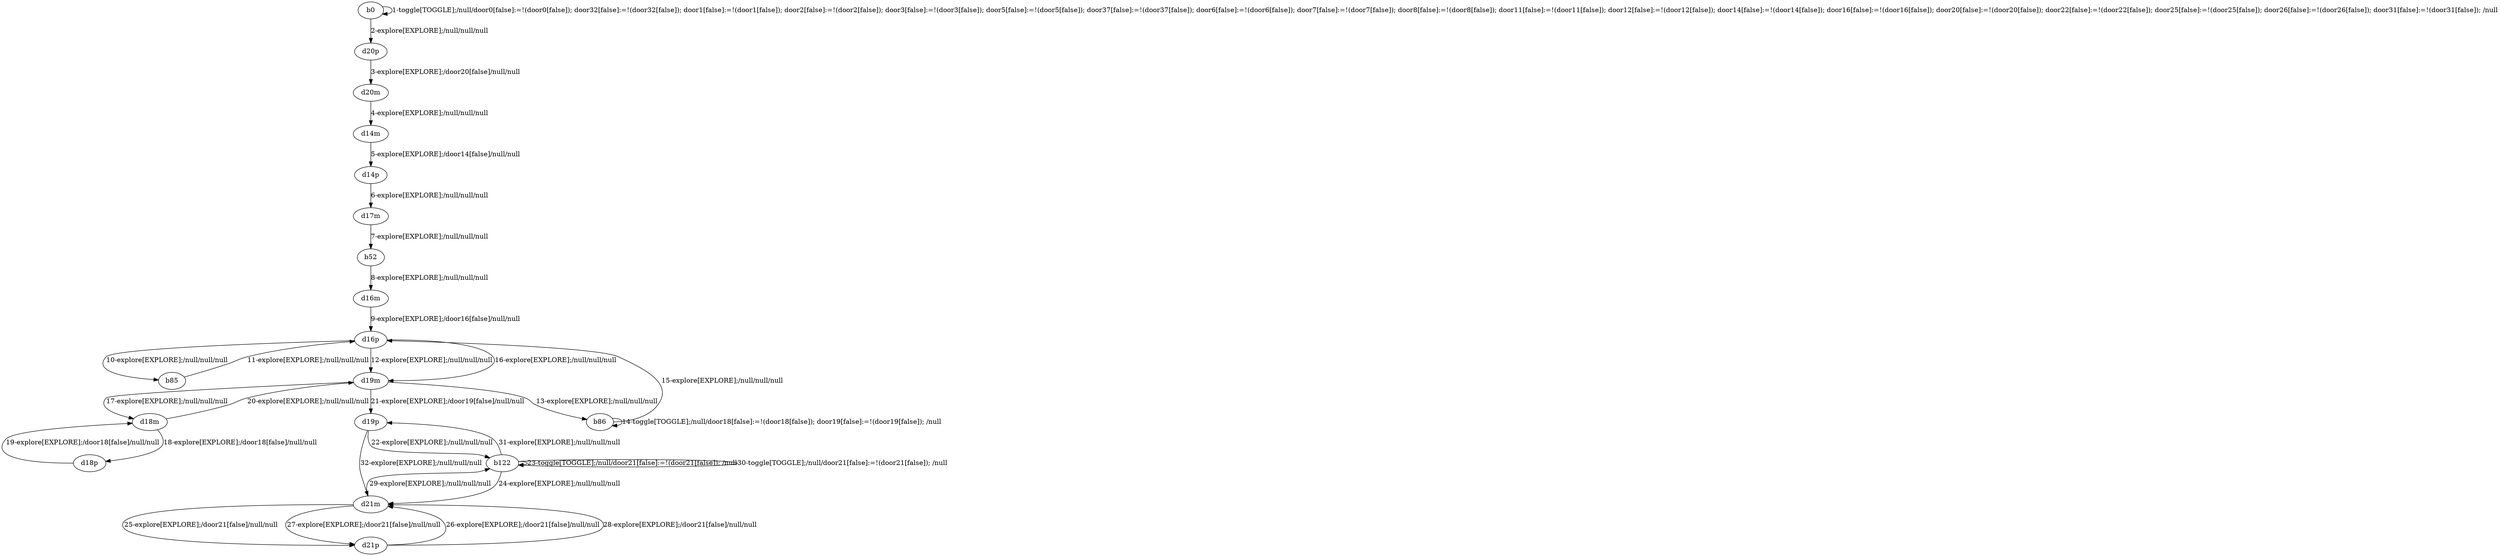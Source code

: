 # Total number of goals covered by this test: 4
# d21m --> d21p
# d21p --> d21m
# d18p --> d18m
# b122 --> d19p

digraph g {
"b0" -> "b0" [label = "1-toggle[TOGGLE];/null/door0[false]:=!(door0[false]); door32[false]:=!(door32[false]); door1[false]:=!(door1[false]); door2[false]:=!(door2[false]); door3[false]:=!(door3[false]); door5[false]:=!(door5[false]); door37[false]:=!(door37[false]); door6[false]:=!(door6[false]); door7[false]:=!(door7[false]); door8[false]:=!(door8[false]); door11[false]:=!(door11[false]); door12[false]:=!(door12[false]); door14[false]:=!(door14[false]); door16[false]:=!(door16[false]); door20[false]:=!(door20[false]); door22[false]:=!(door22[false]); door25[false]:=!(door25[false]); door26[false]:=!(door26[false]); door31[false]:=!(door31[false]); /null"];
"b0" -> "d20p" [label = "2-explore[EXPLORE];/null/null/null"];
"d20p" -> "d20m" [label = "3-explore[EXPLORE];/door20[false]/null/null"];
"d20m" -> "d14m" [label = "4-explore[EXPLORE];/null/null/null"];
"d14m" -> "d14p" [label = "5-explore[EXPLORE];/door14[false]/null/null"];
"d14p" -> "d17m" [label = "6-explore[EXPLORE];/null/null/null"];
"d17m" -> "b52" [label = "7-explore[EXPLORE];/null/null/null"];
"b52" -> "d16m" [label = "8-explore[EXPLORE];/null/null/null"];
"d16m" -> "d16p" [label = "9-explore[EXPLORE];/door16[false]/null/null"];
"d16p" -> "b85" [label = "10-explore[EXPLORE];/null/null/null"];
"b85" -> "d16p" [label = "11-explore[EXPLORE];/null/null/null"];
"d16p" -> "d19m" [label = "12-explore[EXPLORE];/null/null/null"];
"d19m" -> "b86" [label = "13-explore[EXPLORE];/null/null/null"];
"b86" -> "b86" [label = "14-toggle[TOGGLE];/null/door18[false]:=!(door18[false]); door19[false]:=!(door19[false]); /null"];
"b86" -> "d16p" [label = "15-explore[EXPLORE];/null/null/null"];
"d16p" -> "d19m" [label = "16-explore[EXPLORE];/null/null/null"];
"d19m" -> "d18m" [label = "17-explore[EXPLORE];/null/null/null"];
"d18m" -> "d18p" [label = "18-explore[EXPLORE];/door18[false]/null/null"];
"d18p" -> "d18m" [label = "19-explore[EXPLORE];/door18[false]/null/null"];
"d18m" -> "d19m" [label = "20-explore[EXPLORE];/null/null/null"];
"d19m" -> "d19p" [label = "21-explore[EXPLORE];/door19[false]/null/null"];
"d19p" -> "b122" [label = "22-explore[EXPLORE];/null/null/null"];
"b122" -> "b122" [label = "23-toggle[TOGGLE];/null/door21[false]:=!(door21[false]); /null"];
"b122" -> "d21m" [label = "24-explore[EXPLORE];/null/null/null"];
"d21m" -> "d21p" [label = "25-explore[EXPLORE];/door21[false]/null/null"];
"d21p" -> "d21m" [label = "26-explore[EXPLORE];/door21[false]/null/null"];
"d21m" -> "d21p" [label = "27-explore[EXPLORE];/door21[false]/null/null"];
"d21p" -> "d21m" [label = "28-explore[EXPLORE];/door21[false]/null/null"];
"d21m" -> "b122" [label = "29-explore[EXPLORE];/null/null/null"];
"b122" -> "b122" [label = "30-toggle[TOGGLE];/null/door21[false]:=!(door21[false]); /null"];
"b122" -> "d19p" [label = "31-explore[EXPLORE];/null/null/null"];
"d19p" -> "d21m" [label = "32-explore[EXPLORE];/null/null/null"];
}